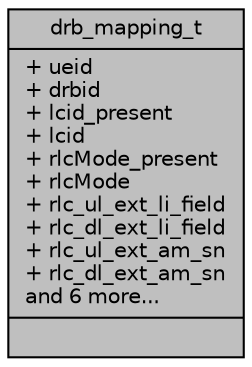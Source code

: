 digraph "drb_mapping_t"
{
 // LATEX_PDF_SIZE
  edge [fontname="Helvetica",fontsize="10",labelfontname="Helvetica",labelfontsize="10"];
  node [fontname="Helvetica",fontsize="10",shape=record];
  Node1 [label="{drb_mapping_t\n|+ ueid\l+ drbid\l+ lcid_present\l+ lcid\l+ rlcMode_present\l+ rlcMode\l+ rlc_ul_ext_li_field\l+ rlc_dl_ext_li_field\l+ rlc_ul_ext_am_sn\l+ rlc_dl_ext_am_sn\land 6 more...\l|}",height=0.2,width=0.4,color="black", fillcolor="grey75", style="filled", fontcolor="black",tooltip=" "];
}
